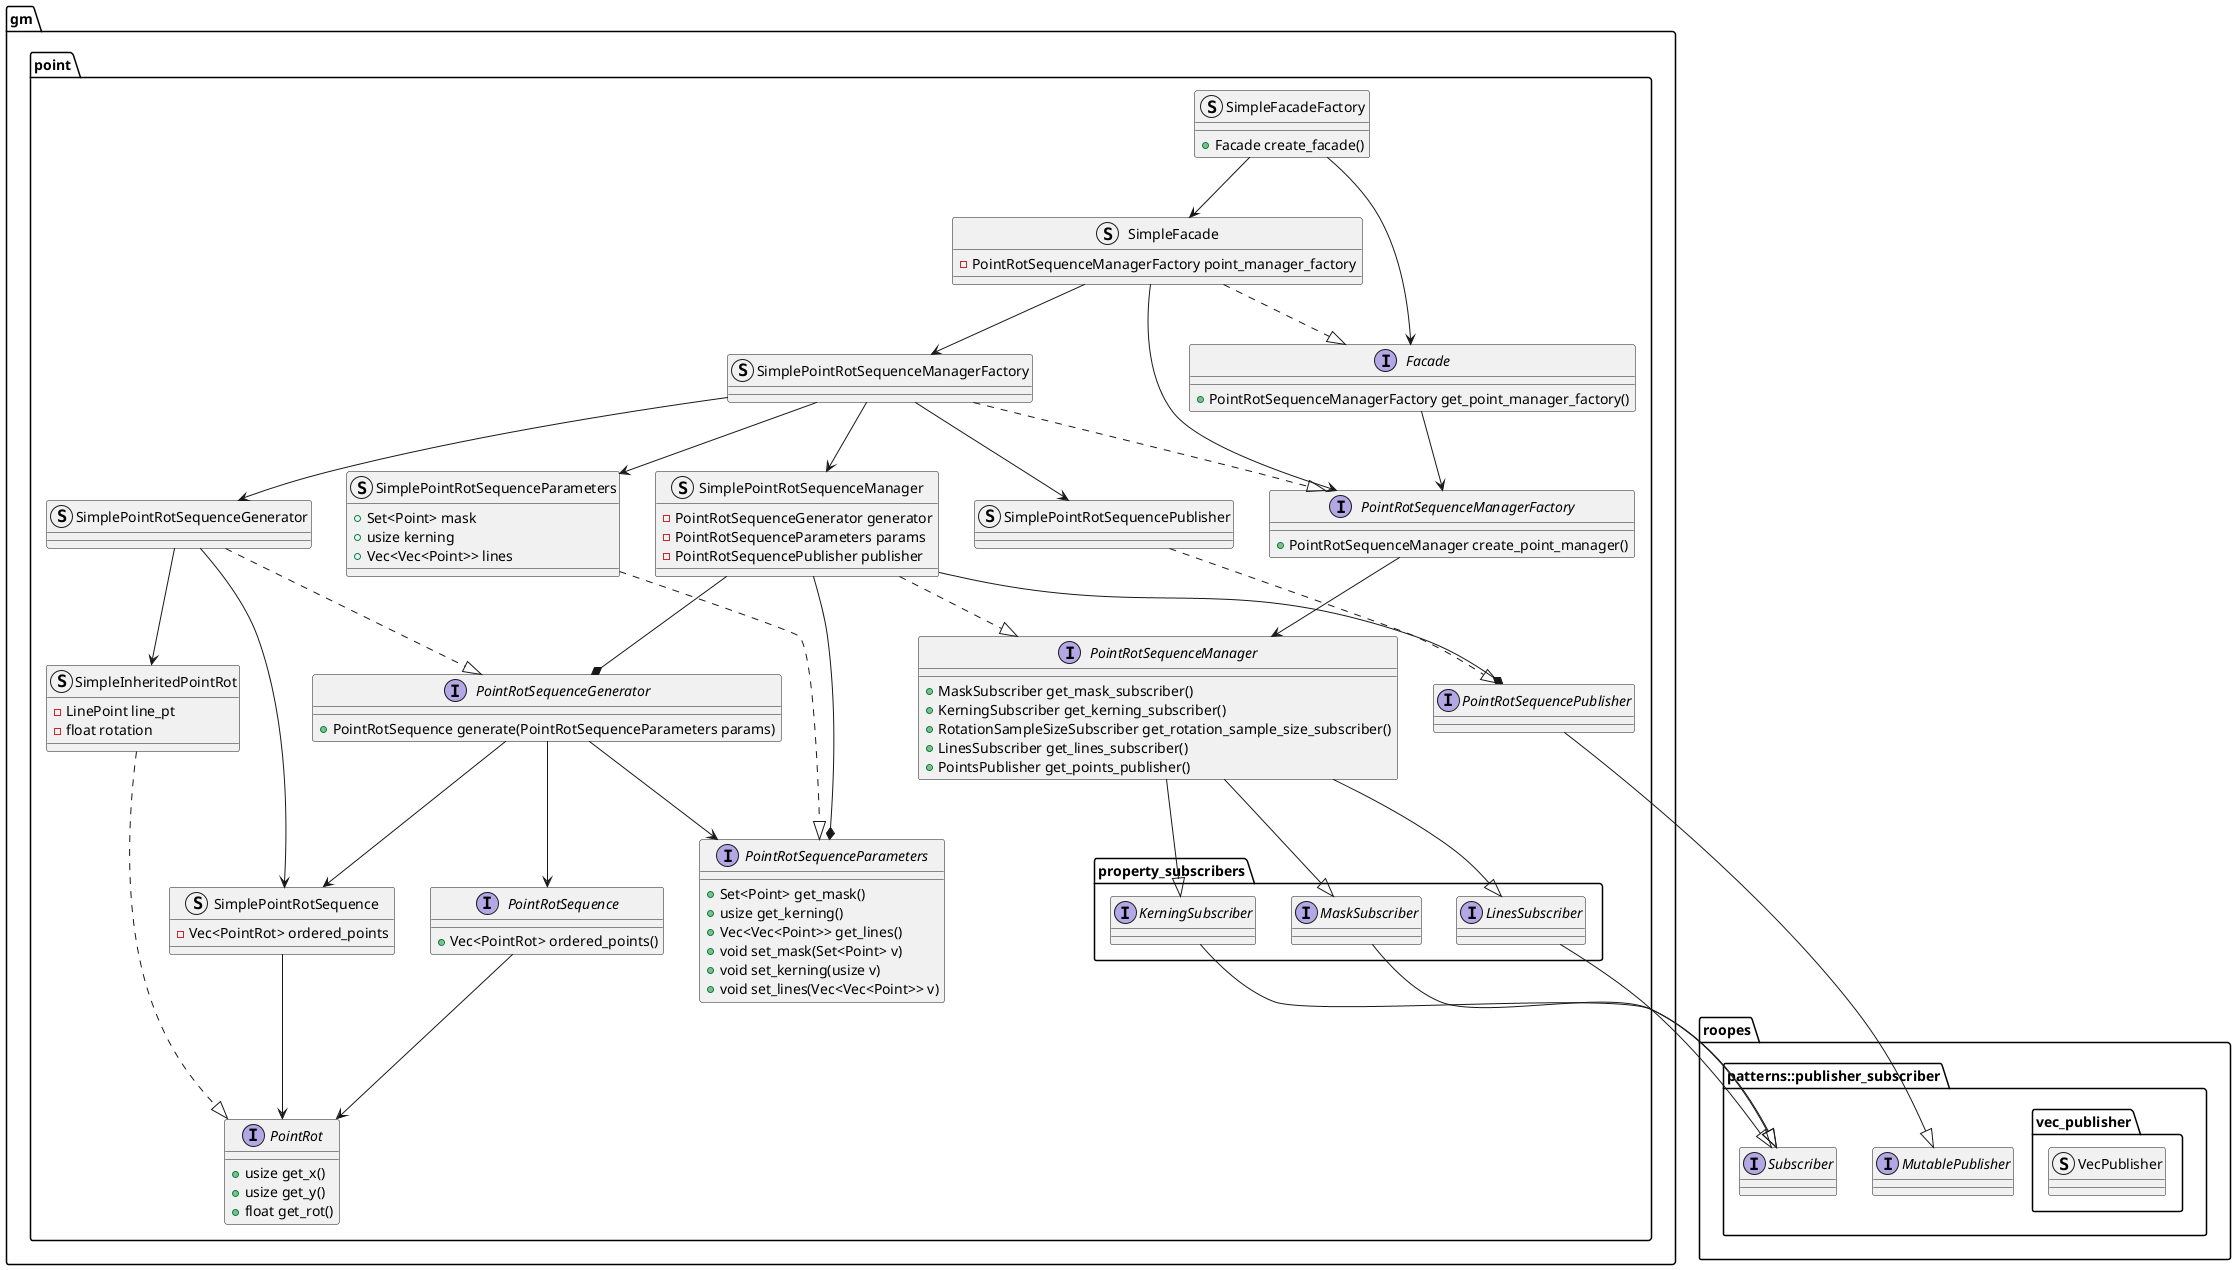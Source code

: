 @startuml intra
skinparam componentStyle uml1

package "gm" as gm {
    package "point" as pt {
        interface "PointRotSequenceManagerFactory" as ptprsmf {
            + PointRotSequenceManager create_point_manager()
        }

        struct "SimplePointRotSequenceManagerFactory" as ptsprsmf {}

        struct "SimplePointRotSequenceManager" as ptsprsm {
            - PointRotSequenceGenerator generator
            - PointRotSequenceParameters params
            - PointRotSequencePublisher publisher
        }

        interface "PointRotSequenceManager" as ptprsm {
            + MaskSubscriber get_mask_subscriber()
            + KerningSubscriber get_kerning_subscriber()
            + RotationSampleSizeSubscriber get_rotation_sample_size_subscriber()
            + LinesSubscriber get_lines_subscriber()
            + PointsPublisher get_points_publisher()
        }

        struct "SimpleFacadeFactory" as ptsff {
            + Facade create_facade()
        }

        interface "Facade" as ptf {
            + PointRotSequenceManagerFactory get_point_manager_factory()
        }

        struct "SimpleFacade" as ptsf {
            - PointRotSequenceManagerFactory point_manager_factory
        }

        interface "PointRotSequence" as ptprs {
            + Vec<PointRot> ordered_points()
        }

        struct "SimplePointRotSequence" as ptsprs {
            - Vec<PointRot> ordered_points
        }

        interface "PointRot" as ptpr {
            + usize get_x()
            + usize get_y()
            + float get_rot()
        }

        struct "SimpleInheritedPointRot" as ptsipr {
            - LinePoint line_pt
            - float rotation
        }

        package "property_subscribers" as ptps {
            interface "MaskSubscriber" as ptpsms {}
            interface "KerningSubscriber" as ptpsks {}
            interface "LinesSubscriber" as ptpsls {}
        }

        interface "PointRotSequenceGenerator" as ptprsg {
            + PointRotSequence generate(PointRotSequenceParameters params)
        }

        struct "SimplePointRotSequenceGenerator" as ptsprsg {}

        interface "PointRotSequenceParameters" as ptprsp {
            + Set<Point> get_mask()
            + usize get_kerning()
            + Vec<Vec<Point>> get_lines()
            + void set_mask(Set<Point> v)
            + void set_kerning(usize v)
            + void set_lines(Vec<Vec<Point>> v)
        }

        struct "SimplePointRotSequenceParameters" as ptsprsp {
            + Set<Point> mask
            + usize kerning
            + Vec<Vec<Point>> lines
        }

        struct "SimplePointRotSequencePublisher" as ptsprspub {
        }

        interface "PointRotSequencePublisher" as ptprspub {
        }
    }
}

package "roopes"  as roopes {
    package "patterns::publisher_subscriber" as rps {
        interface "MutablePublisher" as rpsmp
        interface "Subscriber" as rpss

        package "vec_publisher" as rpsvp {
            struct "VecPublisher" as rpsvpvp
        }
    }
}

ptsprsmf --> ptsprsg
ptsprsmf --> ptsprsp
ptsprsmf --> ptsprspub
ptsff --> ptsf
ptsf --> ptsprsmf

ptsprsmf --> ptsprsm

ptsprsm --* ptprsg
ptsprsm --* ptprsp
ptsprsm --* ptprspub

ptprsg --> ptprsp
ptprsg --> ptsprs
ptprsg --> ptprs

ptprs --> ptpr
ptsprs --> ptpr

ptsprsg --> ptsipr
ptsprsg --> ptsprs

ptsff --> ptf

ptf --> ptprsmf
ptsf --> ptprsmf

ptprsmf --> ptprsm
ptprsm --|> ptpsms
ptprsm --|> ptpsks
ptprsm --|> ptpsls

ptpsms --|> rpss
ptpsks --|> rpss
ptpsls --|> rpss


ptsipr ..|> ptpr

ptsf ..|> ptf

ptsprsmf ..|> ptprsmf

ptsprsm ..|> ptprsm

ptsprsg ..|> ptprsg

ptsprsp ..|> ptprsp

ptsprspub ..|> ptprspub
ptprspub --|> rpsmp

@enduml